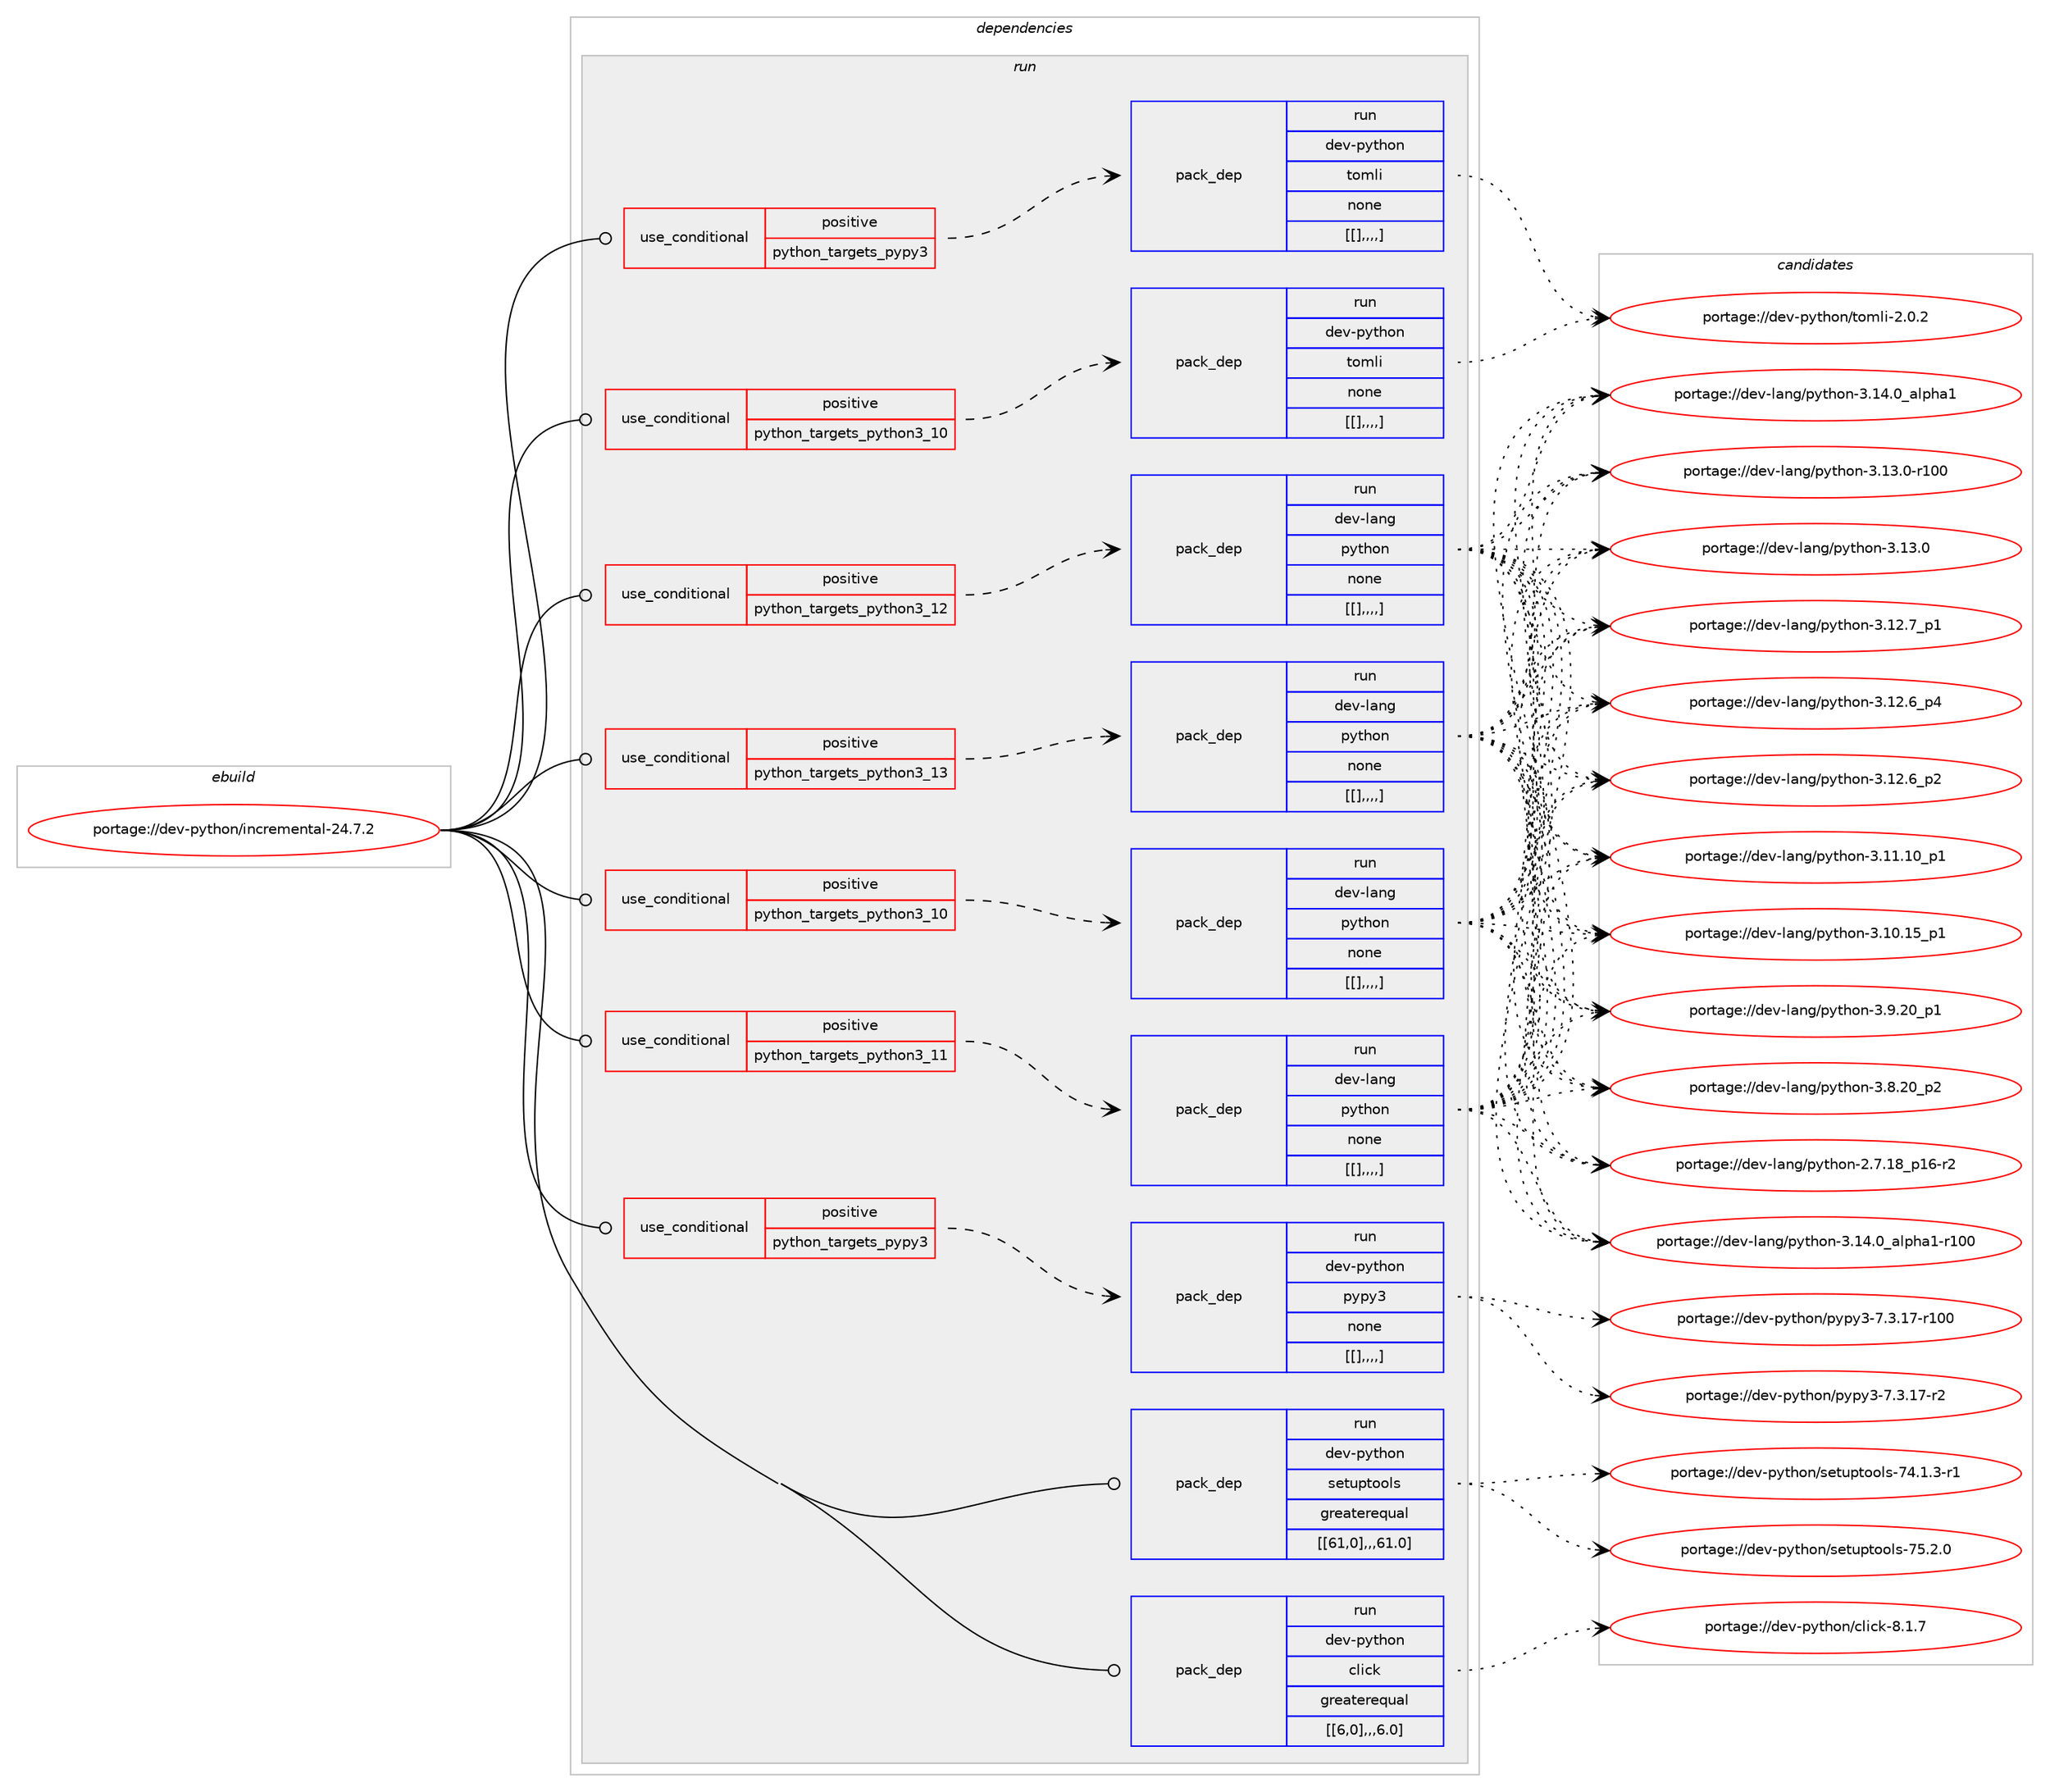 digraph prolog {

# *************
# Graph options
# *************

newrank=true;
concentrate=true;
compound=true;
graph [rankdir=LR,fontname=Helvetica,fontsize=10,ranksep=1.5];#, ranksep=2.5, nodesep=0.2];
edge  [arrowhead=vee];
node  [fontname=Helvetica,fontsize=10];

# **********
# The ebuild
# **********

subgraph cluster_leftcol {
color=gray;
label=<<i>ebuild</i>>;
id [label="portage://dev-python/incremental-24.7.2", color=red, width=4, href="../dev-python/incremental-24.7.2.svg"];
}

# ****************
# The dependencies
# ****************

subgraph cluster_midcol {
color=gray;
label=<<i>dependencies</i>>;
subgraph cluster_compile {
fillcolor="#eeeeee";
style=filled;
label=<<i>compile</i>>;
}
subgraph cluster_compileandrun {
fillcolor="#eeeeee";
style=filled;
label=<<i>compile and run</i>>;
}
subgraph cluster_run {
fillcolor="#eeeeee";
style=filled;
label=<<i>run</i>>;
subgraph cond35803 {
dependency153888 [label=<<TABLE BORDER="0" CELLBORDER="1" CELLSPACING="0" CELLPADDING="4"><TR><TD ROWSPAN="3" CELLPADDING="10">use_conditional</TD></TR><TR><TD>positive</TD></TR><TR><TD>python_targets_pypy3</TD></TR></TABLE>>, shape=none, color=red];
subgraph pack116774 {
dependency153917 [label=<<TABLE BORDER="0" CELLBORDER="1" CELLSPACING="0" CELLPADDING="4" WIDTH="220"><TR><TD ROWSPAN="6" CELLPADDING="30">pack_dep</TD></TR><TR><TD WIDTH="110">run</TD></TR><TR><TD>dev-python</TD></TR><TR><TD>pypy3</TD></TR><TR><TD>none</TD></TR><TR><TD>[[],,,,]</TD></TR></TABLE>>, shape=none, color=blue];
}
dependency153888:e -> dependency153917:w [weight=20,style="dashed",arrowhead="vee"];
}
id:e -> dependency153888:w [weight=20,style="solid",arrowhead="odot"];
subgraph cond35831 {
dependency153950 [label=<<TABLE BORDER="0" CELLBORDER="1" CELLSPACING="0" CELLPADDING="4"><TR><TD ROWSPAN="3" CELLPADDING="10">use_conditional</TD></TR><TR><TD>positive</TD></TR><TR><TD>python_targets_pypy3</TD></TR></TABLE>>, shape=none, color=red];
subgraph pack116803 {
dependency153955 [label=<<TABLE BORDER="0" CELLBORDER="1" CELLSPACING="0" CELLPADDING="4" WIDTH="220"><TR><TD ROWSPAN="6" CELLPADDING="30">pack_dep</TD></TR><TR><TD WIDTH="110">run</TD></TR><TR><TD>dev-python</TD></TR><TR><TD>tomli</TD></TR><TR><TD>none</TD></TR><TR><TD>[[],,,,]</TD></TR></TABLE>>, shape=none, color=blue];
}
dependency153950:e -> dependency153955:w [weight=20,style="dashed",arrowhead="vee"];
}
id:e -> dependency153950:w [weight=20,style="solid",arrowhead="odot"];
subgraph cond35834 {
dependency153958 [label=<<TABLE BORDER="0" CELLBORDER="1" CELLSPACING="0" CELLPADDING="4"><TR><TD ROWSPAN="3" CELLPADDING="10">use_conditional</TD></TR><TR><TD>positive</TD></TR><TR><TD>python_targets_python3_10</TD></TR></TABLE>>, shape=none, color=red];
subgraph pack116818 {
dependency153979 [label=<<TABLE BORDER="0" CELLBORDER="1" CELLSPACING="0" CELLPADDING="4" WIDTH="220"><TR><TD ROWSPAN="6" CELLPADDING="30">pack_dep</TD></TR><TR><TD WIDTH="110">run</TD></TR><TR><TD>dev-lang</TD></TR><TR><TD>python</TD></TR><TR><TD>none</TD></TR><TR><TD>[[],,,,]</TD></TR></TABLE>>, shape=none, color=blue];
}
dependency153958:e -> dependency153979:w [weight=20,style="dashed",arrowhead="vee"];
}
id:e -> dependency153958:w [weight=20,style="solid",arrowhead="odot"];
subgraph cond35849 {
dependency154006 [label=<<TABLE BORDER="0" CELLBORDER="1" CELLSPACING="0" CELLPADDING="4"><TR><TD ROWSPAN="3" CELLPADDING="10">use_conditional</TD></TR><TR><TD>positive</TD></TR><TR><TD>python_targets_python3_10</TD></TR></TABLE>>, shape=none, color=red];
subgraph pack116837 {
dependency154009 [label=<<TABLE BORDER="0" CELLBORDER="1" CELLSPACING="0" CELLPADDING="4" WIDTH="220"><TR><TD ROWSPAN="6" CELLPADDING="30">pack_dep</TD></TR><TR><TD WIDTH="110">run</TD></TR><TR><TD>dev-python</TD></TR><TR><TD>tomli</TD></TR><TR><TD>none</TD></TR><TR><TD>[[],,,,]</TD></TR></TABLE>>, shape=none, color=blue];
}
dependency154006:e -> dependency154009:w [weight=20,style="dashed",arrowhead="vee"];
}
id:e -> dependency154006:w [weight=20,style="solid",arrowhead="odot"];
subgraph cond35858 {
dependency154047 [label=<<TABLE BORDER="0" CELLBORDER="1" CELLSPACING="0" CELLPADDING="4"><TR><TD ROWSPAN="3" CELLPADDING="10">use_conditional</TD></TR><TR><TD>positive</TD></TR><TR><TD>python_targets_python3_11</TD></TR></TABLE>>, shape=none, color=red];
subgraph pack116885 {
dependency154094 [label=<<TABLE BORDER="0" CELLBORDER="1" CELLSPACING="0" CELLPADDING="4" WIDTH="220"><TR><TD ROWSPAN="6" CELLPADDING="30">pack_dep</TD></TR><TR><TD WIDTH="110">run</TD></TR><TR><TD>dev-lang</TD></TR><TR><TD>python</TD></TR><TR><TD>none</TD></TR><TR><TD>[[],,,,]</TD></TR></TABLE>>, shape=none, color=blue];
}
dependency154047:e -> dependency154094:w [weight=20,style="dashed",arrowhead="vee"];
}
id:e -> dependency154047:w [weight=20,style="solid",arrowhead="odot"];
subgraph cond35896 {
dependency154104 [label=<<TABLE BORDER="0" CELLBORDER="1" CELLSPACING="0" CELLPADDING="4"><TR><TD ROWSPAN="3" CELLPADDING="10">use_conditional</TD></TR><TR><TD>positive</TD></TR><TR><TD>python_targets_python3_12</TD></TR></TABLE>>, shape=none, color=red];
subgraph pack116893 {
dependency154127 [label=<<TABLE BORDER="0" CELLBORDER="1" CELLSPACING="0" CELLPADDING="4" WIDTH="220"><TR><TD ROWSPAN="6" CELLPADDING="30">pack_dep</TD></TR><TR><TD WIDTH="110">run</TD></TR><TR><TD>dev-lang</TD></TR><TR><TD>python</TD></TR><TR><TD>none</TD></TR><TR><TD>[[],,,,]</TD></TR></TABLE>>, shape=none, color=blue];
}
dependency154104:e -> dependency154127:w [weight=20,style="dashed",arrowhead="vee"];
}
id:e -> dependency154104:w [weight=20,style="solid",arrowhead="odot"];
subgraph cond35910 {
dependency154130 [label=<<TABLE BORDER="0" CELLBORDER="1" CELLSPACING="0" CELLPADDING="4"><TR><TD ROWSPAN="3" CELLPADDING="10">use_conditional</TD></TR><TR><TD>positive</TD></TR><TR><TD>python_targets_python3_13</TD></TR></TABLE>>, shape=none, color=red];
subgraph pack116907 {
dependency154161 [label=<<TABLE BORDER="0" CELLBORDER="1" CELLSPACING="0" CELLPADDING="4" WIDTH="220"><TR><TD ROWSPAN="6" CELLPADDING="30">pack_dep</TD></TR><TR><TD WIDTH="110">run</TD></TR><TR><TD>dev-lang</TD></TR><TR><TD>python</TD></TR><TR><TD>none</TD></TR><TR><TD>[[],,,,]</TD></TR></TABLE>>, shape=none, color=blue];
}
dependency154130:e -> dependency154161:w [weight=20,style="dashed",arrowhead="vee"];
}
id:e -> dependency154130:w [weight=20,style="solid",arrowhead="odot"];
subgraph pack116934 {
dependency154220 [label=<<TABLE BORDER="0" CELLBORDER="1" CELLSPACING="0" CELLPADDING="4" WIDTH="220"><TR><TD ROWSPAN="6" CELLPADDING="30">pack_dep</TD></TR><TR><TD WIDTH="110">run</TD></TR><TR><TD>dev-python</TD></TR><TR><TD>click</TD></TR><TR><TD>greaterequal</TD></TR><TR><TD>[[6,0],,,6.0]</TD></TR></TABLE>>, shape=none, color=blue];
}
id:e -> dependency154220:w [weight=20,style="solid",arrowhead="odot"];
subgraph pack116968 {
dependency154246 [label=<<TABLE BORDER="0" CELLBORDER="1" CELLSPACING="0" CELLPADDING="4" WIDTH="220"><TR><TD ROWSPAN="6" CELLPADDING="30">pack_dep</TD></TR><TR><TD WIDTH="110">run</TD></TR><TR><TD>dev-python</TD></TR><TR><TD>setuptools</TD></TR><TR><TD>greaterequal</TD></TR><TR><TD>[[61,0],,,61.0]</TD></TR></TABLE>>, shape=none, color=blue];
}
id:e -> dependency154246:w [weight=20,style="solid",arrowhead="odot"];
}
}

# **************
# The candidates
# **************

subgraph cluster_choices {
rank=same;
color=gray;
label=<<i>candidates</i>>;

subgraph choice116724 {
color=black;
nodesep=1;
choice100101118451121211161041111104711212111212151455546514649554511450 [label="portage://dev-python/pypy3-7.3.17-r2", color=red, width=4,href="../dev-python/pypy3-7.3.17-r2.svg"];
choice1001011184511212111610411111047112121112121514555465146495545114494848 [label="portage://dev-python/pypy3-7.3.17-r100", color=red, width=4,href="../dev-python/pypy3-7.3.17-r100.svg"];
dependency153917:e -> choice100101118451121211161041111104711212111212151455546514649554511450:w [style=dotted,weight="100"];
dependency153917:e -> choice1001011184511212111610411111047112121112121514555465146495545114494848:w [style=dotted,weight="100"];
}
subgraph choice116745 {
color=black;
nodesep=1;
choice1001011184511212111610411111047116111109108105455046484650 [label="portage://dev-python/tomli-2.0.2", color=red, width=4,href="../dev-python/tomli-2.0.2.svg"];
dependency153955:e -> choice1001011184511212111610411111047116111109108105455046484650:w [style=dotted,weight="100"];
}
subgraph choice116748 {
color=black;
nodesep=1;
choice100101118451089711010347112121116104111110455146495246489597108112104974945114494848 [label="portage://dev-lang/python-3.14.0_alpha1-r100", color=red, width=4,href="../dev-lang/python-3.14.0_alpha1-r100.svg"];
choice1001011184510897110103471121211161041111104551464952464895971081121049749 [label="portage://dev-lang/python-3.14.0_alpha1", color=red, width=4,href="../dev-lang/python-3.14.0_alpha1.svg"];
choice1001011184510897110103471121211161041111104551464951464845114494848 [label="portage://dev-lang/python-3.13.0-r100", color=red, width=4,href="../dev-lang/python-3.13.0-r100.svg"];
choice10010111845108971101034711212111610411111045514649514648 [label="portage://dev-lang/python-3.13.0", color=red, width=4,href="../dev-lang/python-3.13.0.svg"];
choice100101118451089711010347112121116104111110455146495046559511249 [label="portage://dev-lang/python-3.12.7_p1", color=red, width=4,href="../dev-lang/python-3.12.7_p1.svg"];
choice100101118451089711010347112121116104111110455146495046549511252 [label="portage://dev-lang/python-3.12.6_p4", color=red, width=4,href="../dev-lang/python-3.12.6_p4.svg"];
choice100101118451089711010347112121116104111110455146495046549511250 [label="portage://dev-lang/python-3.12.6_p2", color=red, width=4,href="../dev-lang/python-3.12.6_p2.svg"];
choice10010111845108971101034711212111610411111045514649494649489511249 [label="portage://dev-lang/python-3.11.10_p1", color=red, width=4,href="../dev-lang/python-3.11.10_p1.svg"];
choice10010111845108971101034711212111610411111045514649484649539511249 [label="portage://dev-lang/python-3.10.15_p1", color=red, width=4,href="../dev-lang/python-3.10.15_p1.svg"];
choice100101118451089711010347112121116104111110455146574650489511249 [label="portage://dev-lang/python-3.9.20_p1", color=red, width=4,href="../dev-lang/python-3.9.20_p1.svg"];
choice100101118451089711010347112121116104111110455146564650489511250 [label="portage://dev-lang/python-3.8.20_p2", color=red, width=4,href="../dev-lang/python-3.8.20_p2.svg"];
choice100101118451089711010347112121116104111110455046554649569511249544511450 [label="portage://dev-lang/python-2.7.18_p16-r2", color=red, width=4,href="../dev-lang/python-2.7.18_p16-r2.svg"];
dependency153979:e -> choice100101118451089711010347112121116104111110455146495246489597108112104974945114494848:w [style=dotted,weight="100"];
dependency153979:e -> choice1001011184510897110103471121211161041111104551464952464895971081121049749:w [style=dotted,weight="100"];
dependency153979:e -> choice1001011184510897110103471121211161041111104551464951464845114494848:w [style=dotted,weight="100"];
dependency153979:e -> choice10010111845108971101034711212111610411111045514649514648:w [style=dotted,weight="100"];
dependency153979:e -> choice100101118451089711010347112121116104111110455146495046559511249:w [style=dotted,weight="100"];
dependency153979:e -> choice100101118451089711010347112121116104111110455146495046549511252:w [style=dotted,weight="100"];
dependency153979:e -> choice100101118451089711010347112121116104111110455146495046549511250:w [style=dotted,weight="100"];
dependency153979:e -> choice10010111845108971101034711212111610411111045514649494649489511249:w [style=dotted,weight="100"];
dependency153979:e -> choice10010111845108971101034711212111610411111045514649484649539511249:w [style=dotted,weight="100"];
dependency153979:e -> choice100101118451089711010347112121116104111110455146574650489511249:w [style=dotted,weight="100"];
dependency153979:e -> choice100101118451089711010347112121116104111110455146564650489511250:w [style=dotted,weight="100"];
dependency153979:e -> choice100101118451089711010347112121116104111110455046554649569511249544511450:w [style=dotted,weight="100"];
}
subgraph choice116771 {
color=black;
nodesep=1;
choice1001011184511212111610411111047116111109108105455046484650 [label="portage://dev-python/tomli-2.0.2", color=red, width=4,href="../dev-python/tomli-2.0.2.svg"];
dependency154009:e -> choice1001011184511212111610411111047116111109108105455046484650:w [style=dotted,weight="100"];
}
subgraph choice116773 {
color=black;
nodesep=1;
choice100101118451089711010347112121116104111110455146495246489597108112104974945114494848 [label="portage://dev-lang/python-3.14.0_alpha1-r100", color=red, width=4,href="../dev-lang/python-3.14.0_alpha1-r100.svg"];
choice1001011184510897110103471121211161041111104551464952464895971081121049749 [label="portage://dev-lang/python-3.14.0_alpha1", color=red, width=4,href="../dev-lang/python-3.14.0_alpha1.svg"];
choice1001011184510897110103471121211161041111104551464951464845114494848 [label="portage://dev-lang/python-3.13.0-r100", color=red, width=4,href="../dev-lang/python-3.13.0-r100.svg"];
choice10010111845108971101034711212111610411111045514649514648 [label="portage://dev-lang/python-3.13.0", color=red, width=4,href="../dev-lang/python-3.13.0.svg"];
choice100101118451089711010347112121116104111110455146495046559511249 [label="portage://dev-lang/python-3.12.7_p1", color=red, width=4,href="../dev-lang/python-3.12.7_p1.svg"];
choice100101118451089711010347112121116104111110455146495046549511252 [label="portage://dev-lang/python-3.12.6_p4", color=red, width=4,href="../dev-lang/python-3.12.6_p4.svg"];
choice100101118451089711010347112121116104111110455146495046549511250 [label="portage://dev-lang/python-3.12.6_p2", color=red, width=4,href="../dev-lang/python-3.12.6_p2.svg"];
choice10010111845108971101034711212111610411111045514649494649489511249 [label="portage://dev-lang/python-3.11.10_p1", color=red, width=4,href="../dev-lang/python-3.11.10_p1.svg"];
choice10010111845108971101034711212111610411111045514649484649539511249 [label="portage://dev-lang/python-3.10.15_p1", color=red, width=4,href="../dev-lang/python-3.10.15_p1.svg"];
choice100101118451089711010347112121116104111110455146574650489511249 [label="portage://dev-lang/python-3.9.20_p1", color=red, width=4,href="../dev-lang/python-3.9.20_p1.svg"];
choice100101118451089711010347112121116104111110455146564650489511250 [label="portage://dev-lang/python-3.8.20_p2", color=red, width=4,href="../dev-lang/python-3.8.20_p2.svg"];
choice100101118451089711010347112121116104111110455046554649569511249544511450 [label="portage://dev-lang/python-2.7.18_p16-r2", color=red, width=4,href="../dev-lang/python-2.7.18_p16-r2.svg"];
dependency154094:e -> choice100101118451089711010347112121116104111110455146495246489597108112104974945114494848:w [style=dotted,weight="100"];
dependency154094:e -> choice1001011184510897110103471121211161041111104551464952464895971081121049749:w [style=dotted,weight="100"];
dependency154094:e -> choice1001011184510897110103471121211161041111104551464951464845114494848:w [style=dotted,weight="100"];
dependency154094:e -> choice10010111845108971101034711212111610411111045514649514648:w [style=dotted,weight="100"];
dependency154094:e -> choice100101118451089711010347112121116104111110455146495046559511249:w [style=dotted,weight="100"];
dependency154094:e -> choice100101118451089711010347112121116104111110455146495046549511252:w [style=dotted,weight="100"];
dependency154094:e -> choice100101118451089711010347112121116104111110455146495046549511250:w [style=dotted,weight="100"];
dependency154094:e -> choice10010111845108971101034711212111610411111045514649494649489511249:w [style=dotted,weight="100"];
dependency154094:e -> choice10010111845108971101034711212111610411111045514649484649539511249:w [style=dotted,weight="100"];
dependency154094:e -> choice100101118451089711010347112121116104111110455146574650489511249:w [style=dotted,weight="100"];
dependency154094:e -> choice100101118451089711010347112121116104111110455146564650489511250:w [style=dotted,weight="100"];
dependency154094:e -> choice100101118451089711010347112121116104111110455046554649569511249544511450:w [style=dotted,weight="100"];
}
subgraph choice116789 {
color=black;
nodesep=1;
choice100101118451089711010347112121116104111110455146495246489597108112104974945114494848 [label="portage://dev-lang/python-3.14.0_alpha1-r100", color=red, width=4,href="../dev-lang/python-3.14.0_alpha1-r100.svg"];
choice1001011184510897110103471121211161041111104551464952464895971081121049749 [label="portage://dev-lang/python-3.14.0_alpha1", color=red, width=4,href="../dev-lang/python-3.14.0_alpha1.svg"];
choice1001011184510897110103471121211161041111104551464951464845114494848 [label="portage://dev-lang/python-3.13.0-r100", color=red, width=4,href="../dev-lang/python-3.13.0-r100.svg"];
choice10010111845108971101034711212111610411111045514649514648 [label="portage://dev-lang/python-3.13.0", color=red, width=4,href="../dev-lang/python-3.13.0.svg"];
choice100101118451089711010347112121116104111110455146495046559511249 [label="portage://dev-lang/python-3.12.7_p1", color=red, width=4,href="../dev-lang/python-3.12.7_p1.svg"];
choice100101118451089711010347112121116104111110455146495046549511252 [label="portage://dev-lang/python-3.12.6_p4", color=red, width=4,href="../dev-lang/python-3.12.6_p4.svg"];
choice100101118451089711010347112121116104111110455146495046549511250 [label="portage://dev-lang/python-3.12.6_p2", color=red, width=4,href="../dev-lang/python-3.12.6_p2.svg"];
choice10010111845108971101034711212111610411111045514649494649489511249 [label="portage://dev-lang/python-3.11.10_p1", color=red, width=4,href="../dev-lang/python-3.11.10_p1.svg"];
choice10010111845108971101034711212111610411111045514649484649539511249 [label="portage://dev-lang/python-3.10.15_p1", color=red, width=4,href="../dev-lang/python-3.10.15_p1.svg"];
choice100101118451089711010347112121116104111110455146574650489511249 [label="portage://dev-lang/python-3.9.20_p1", color=red, width=4,href="../dev-lang/python-3.9.20_p1.svg"];
choice100101118451089711010347112121116104111110455146564650489511250 [label="portage://dev-lang/python-3.8.20_p2", color=red, width=4,href="../dev-lang/python-3.8.20_p2.svg"];
choice100101118451089711010347112121116104111110455046554649569511249544511450 [label="portage://dev-lang/python-2.7.18_p16-r2", color=red, width=4,href="../dev-lang/python-2.7.18_p16-r2.svg"];
dependency154127:e -> choice100101118451089711010347112121116104111110455146495246489597108112104974945114494848:w [style=dotted,weight="100"];
dependency154127:e -> choice1001011184510897110103471121211161041111104551464952464895971081121049749:w [style=dotted,weight="100"];
dependency154127:e -> choice1001011184510897110103471121211161041111104551464951464845114494848:w [style=dotted,weight="100"];
dependency154127:e -> choice10010111845108971101034711212111610411111045514649514648:w [style=dotted,weight="100"];
dependency154127:e -> choice100101118451089711010347112121116104111110455146495046559511249:w [style=dotted,weight="100"];
dependency154127:e -> choice100101118451089711010347112121116104111110455146495046549511252:w [style=dotted,weight="100"];
dependency154127:e -> choice100101118451089711010347112121116104111110455146495046549511250:w [style=dotted,weight="100"];
dependency154127:e -> choice10010111845108971101034711212111610411111045514649494649489511249:w [style=dotted,weight="100"];
dependency154127:e -> choice10010111845108971101034711212111610411111045514649484649539511249:w [style=dotted,weight="100"];
dependency154127:e -> choice100101118451089711010347112121116104111110455146574650489511249:w [style=dotted,weight="100"];
dependency154127:e -> choice100101118451089711010347112121116104111110455146564650489511250:w [style=dotted,weight="100"];
dependency154127:e -> choice100101118451089711010347112121116104111110455046554649569511249544511450:w [style=dotted,weight="100"];
}
subgraph choice116807 {
color=black;
nodesep=1;
choice100101118451089711010347112121116104111110455146495246489597108112104974945114494848 [label="portage://dev-lang/python-3.14.0_alpha1-r100", color=red, width=4,href="../dev-lang/python-3.14.0_alpha1-r100.svg"];
choice1001011184510897110103471121211161041111104551464952464895971081121049749 [label="portage://dev-lang/python-3.14.0_alpha1", color=red, width=4,href="../dev-lang/python-3.14.0_alpha1.svg"];
choice1001011184510897110103471121211161041111104551464951464845114494848 [label="portage://dev-lang/python-3.13.0-r100", color=red, width=4,href="../dev-lang/python-3.13.0-r100.svg"];
choice10010111845108971101034711212111610411111045514649514648 [label="portage://dev-lang/python-3.13.0", color=red, width=4,href="../dev-lang/python-3.13.0.svg"];
choice100101118451089711010347112121116104111110455146495046559511249 [label="portage://dev-lang/python-3.12.7_p1", color=red, width=4,href="../dev-lang/python-3.12.7_p1.svg"];
choice100101118451089711010347112121116104111110455146495046549511252 [label="portage://dev-lang/python-3.12.6_p4", color=red, width=4,href="../dev-lang/python-3.12.6_p4.svg"];
choice100101118451089711010347112121116104111110455146495046549511250 [label="portage://dev-lang/python-3.12.6_p2", color=red, width=4,href="../dev-lang/python-3.12.6_p2.svg"];
choice10010111845108971101034711212111610411111045514649494649489511249 [label="portage://dev-lang/python-3.11.10_p1", color=red, width=4,href="../dev-lang/python-3.11.10_p1.svg"];
choice10010111845108971101034711212111610411111045514649484649539511249 [label="portage://dev-lang/python-3.10.15_p1", color=red, width=4,href="../dev-lang/python-3.10.15_p1.svg"];
choice100101118451089711010347112121116104111110455146574650489511249 [label="portage://dev-lang/python-3.9.20_p1", color=red, width=4,href="../dev-lang/python-3.9.20_p1.svg"];
choice100101118451089711010347112121116104111110455146564650489511250 [label="portage://dev-lang/python-3.8.20_p2", color=red, width=4,href="../dev-lang/python-3.8.20_p2.svg"];
choice100101118451089711010347112121116104111110455046554649569511249544511450 [label="portage://dev-lang/python-2.7.18_p16-r2", color=red, width=4,href="../dev-lang/python-2.7.18_p16-r2.svg"];
dependency154161:e -> choice100101118451089711010347112121116104111110455146495246489597108112104974945114494848:w [style=dotted,weight="100"];
dependency154161:e -> choice1001011184510897110103471121211161041111104551464952464895971081121049749:w [style=dotted,weight="100"];
dependency154161:e -> choice1001011184510897110103471121211161041111104551464951464845114494848:w [style=dotted,weight="100"];
dependency154161:e -> choice10010111845108971101034711212111610411111045514649514648:w [style=dotted,weight="100"];
dependency154161:e -> choice100101118451089711010347112121116104111110455146495046559511249:w [style=dotted,weight="100"];
dependency154161:e -> choice100101118451089711010347112121116104111110455146495046549511252:w [style=dotted,weight="100"];
dependency154161:e -> choice100101118451089711010347112121116104111110455146495046549511250:w [style=dotted,weight="100"];
dependency154161:e -> choice10010111845108971101034711212111610411111045514649494649489511249:w [style=dotted,weight="100"];
dependency154161:e -> choice10010111845108971101034711212111610411111045514649484649539511249:w [style=dotted,weight="100"];
dependency154161:e -> choice100101118451089711010347112121116104111110455146574650489511249:w [style=dotted,weight="100"];
dependency154161:e -> choice100101118451089711010347112121116104111110455146564650489511250:w [style=dotted,weight="100"];
dependency154161:e -> choice100101118451089711010347112121116104111110455046554649569511249544511450:w [style=dotted,weight="100"];
}
subgraph choice116813 {
color=black;
nodesep=1;
choice10010111845112121116104111110479910810599107455646494655 [label="portage://dev-python/click-8.1.7", color=red, width=4,href="../dev-python/click-8.1.7.svg"];
dependency154220:e -> choice10010111845112121116104111110479910810599107455646494655:w [style=dotted,weight="100"];
}
subgraph choice116834 {
color=black;
nodesep=1;
choice100101118451121211161041111104711510111611711211611111110811545555346504648 [label="portage://dev-python/setuptools-75.2.0", color=red, width=4,href="../dev-python/setuptools-75.2.0.svg"];
choice1001011184511212111610411111047115101116117112116111111108115455552464946514511449 [label="portage://dev-python/setuptools-74.1.3-r1", color=red, width=4,href="../dev-python/setuptools-74.1.3-r1.svg"];
dependency154246:e -> choice100101118451121211161041111104711510111611711211611111110811545555346504648:w [style=dotted,weight="100"];
dependency154246:e -> choice1001011184511212111610411111047115101116117112116111111108115455552464946514511449:w [style=dotted,weight="100"];
}
}

}
